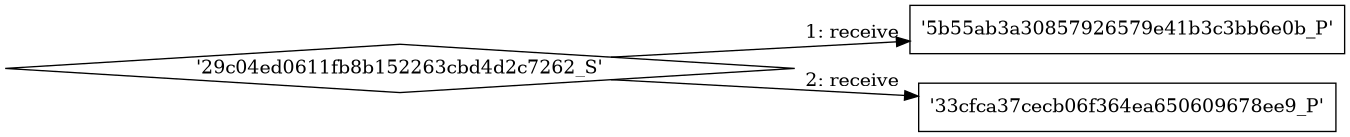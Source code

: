 digraph "D:\Learning\Paper\apt\基于CTI的攻击预警\Dataset\攻击图\ASGfromALLCTI\How to secure your hybrid work world with a Zero Trust approach.dot" {
rankdir="LR"
size="9"
fixedsize="false"
splines="true"
nodesep=0.3
ranksep=0
fontsize=10
overlap="scalexy"
engine= "neato"
	"'5b55ab3a30857926579e41b3c3bb6e0b_P'" [node_type=Process shape=box]
	"'29c04ed0611fb8b152263cbd4d2c7262_S'" [node_type=Socket shape=diamond]
	"'29c04ed0611fb8b152263cbd4d2c7262_S'" -> "'5b55ab3a30857926579e41b3c3bb6e0b_P'" [label="1: receive"]
	"'33cfca37cecb06f364ea650609678ee9_P'" [node_type=Process shape=box]
	"'29c04ed0611fb8b152263cbd4d2c7262_S'" [node_type=Socket shape=diamond]
	"'29c04ed0611fb8b152263cbd4d2c7262_S'" -> "'33cfca37cecb06f364ea650609678ee9_P'" [label="2: receive"]
}
